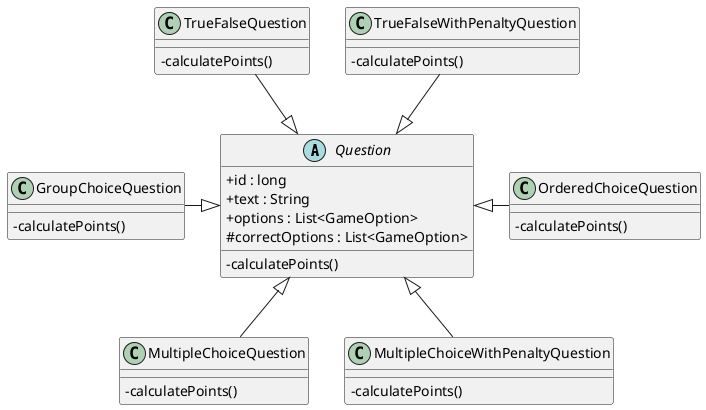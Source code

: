 @startuml DiagramaUML-DetallePreguntas-TP2

skinparam classAttributeIconSize 0

abstract Question{
    + id : long
    + text : String
    + options : List<GameOption>
    # correctOptions : List<GameOption>
    - calculatePoints()
}

class TrueFalseQuestion{
    - calculatePoints()
}

class TrueFalseWithPenaltyQuestion{
    - calculatePoints()
}

class OrderedChoiceQuestion{
    - calculatePoints()
}

class MultipleChoiceQuestion{
    - calculatePoints()
}

class MultipleChoiceWithPenaltyQuestion{
    - calculatePoints()
}

class GroupChoiceQuestion{
    - calculatePoints()
}


TrueFalseQuestion --|> Question
TrueFalseWithPenaltyQuestion --|> Question

OrderedChoiceQuestion --left|> Question

MultipleChoiceQuestion --up|> Question
MultipleChoiceWithPenaltyQuestion --up|> Question

GroupChoiceQuestion --right|> Question

@enduml